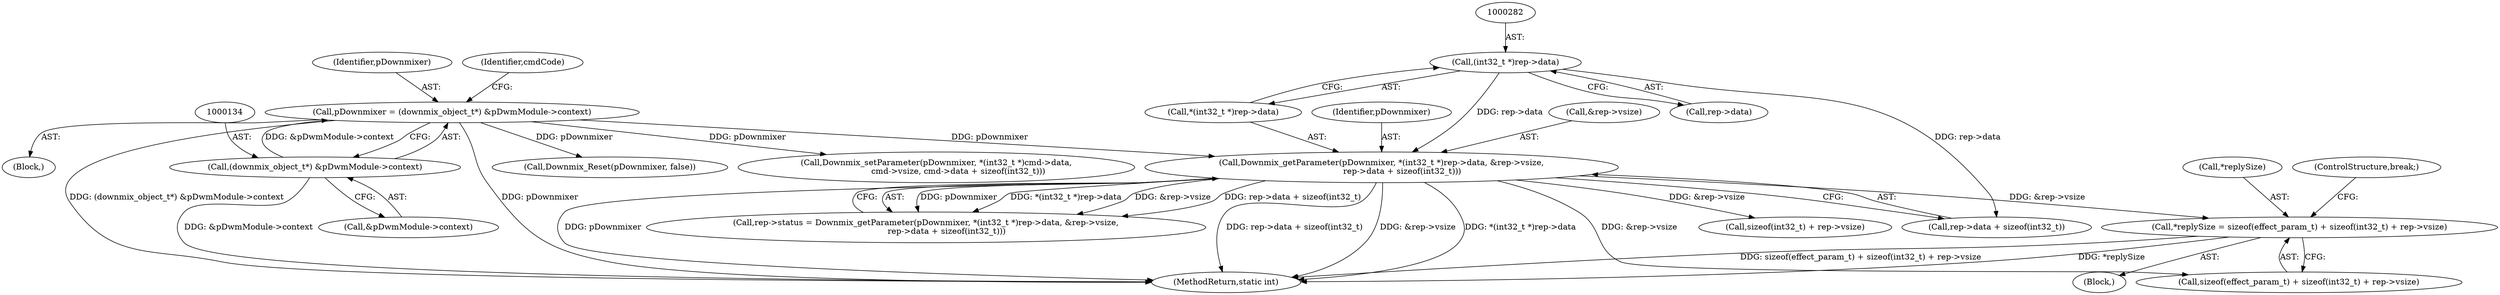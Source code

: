 digraph "0_Android_f490fc335772a9b14e78997486f4a572b0594c04@API" {
"1000296" [label="(Call,*replySize = sizeof(effect_param_t) + sizeof(int32_t) + rep->vsize)"];
"1000278" [label="(Call,Downmix_getParameter(pDownmixer, *(int32_t *)rep->data, &rep->vsize,\n                rep->data + sizeof(int32_t)))"];
"1000131" [label="(Call,pDownmixer = (downmix_object_t*) &pDwmModule->context)"];
"1000133" [label="(Call,(downmix_object_t*) &pDwmModule->context)"];
"1000281" [label="(Call,(int32_t *)rep->data)"];
"1000274" [label="(Call,rep->status = Downmix_getParameter(pDownmixer, *(int32_t *)rep->data, &rep->vsize,\n                rep->data + sizeof(int32_t)))"];
"1000297" [label="(Call,*replySize)"];
"1000585" [label="(MethodReturn,static int)"];
"1000286" [label="(Call,&rep->vsize)"];
"1000132" [label="(Identifier,pDownmixer)"];
"1000283" [label="(Call,rep->data)"];
"1000281" [label="(Call,(int32_t *)rep->data)"];
"1000210" [label="(Call,Downmix_Reset(pDownmixer, false))"];
"1000296" [label="(Call,*replySize = sizeof(effect_param_t) + sizeof(int32_t) + rep->vsize)"];
"1000280" [label="(Call,*(int32_t *)rep->data)"];
"1000141" [label="(Block,)"];
"1000308" [label="(ControlStructure,break;)"];
"1000302" [label="(Call,sizeof(int32_t) + rep->vsize)"];
"1000135" [label="(Call,&pDwmModule->context)"];
"1000299" [label="(Call,sizeof(effect_param_t) + sizeof(int32_t) + rep->vsize)"];
"1000133" [label="(Call,(downmix_object_t*) &pDwmModule->context)"];
"1000376" [label="(Call,Downmix_setParameter(pDownmixer, *(int32_t *)cmd->data,\n                 cmd->vsize, cmd->data + sizeof(int32_t)))"];
"1000107" [label="(Block,)"];
"1000278" [label="(Call,Downmix_getParameter(pDownmixer, *(int32_t *)rep->data, &rep->vsize,\n                rep->data + sizeof(int32_t)))"];
"1000131" [label="(Call,pDownmixer = (downmix_object_t*) &pDwmModule->context)"];
"1000279" [label="(Identifier,pDownmixer)"];
"1000140" [label="(Identifier,cmdCode)"];
"1000290" [label="(Call,rep->data + sizeof(int32_t))"];
"1000296" -> "1000141"  [label="AST: "];
"1000296" -> "1000299"  [label="CFG: "];
"1000297" -> "1000296"  [label="AST: "];
"1000299" -> "1000296"  [label="AST: "];
"1000308" -> "1000296"  [label="CFG: "];
"1000296" -> "1000585"  [label="DDG: sizeof(effect_param_t) + sizeof(int32_t) + rep->vsize"];
"1000296" -> "1000585"  [label="DDG: *replySize"];
"1000278" -> "1000296"  [label="DDG: &rep->vsize"];
"1000278" -> "1000274"  [label="AST: "];
"1000278" -> "1000290"  [label="CFG: "];
"1000279" -> "1000278"  [label="AST: "];
"1000280" -> "1000278"  [label="AST: "];
"1000286" -> "1000278"  [label="AST: "];
"1000290" -> "1000278"  [label="AST: "];
"1000274" -> "1000278"  [label="CFG: "];
"1000278" -> "1000585"  [label="DDG: &rep->vsize"];
"1000278" -> "1000585"  [label="DDG: rep->data + sizeof(int32_t)"];
"1000278" -> "1000585"  [label="DDG: *(int32_t *)rep->data"];
"1000278" -> "1000585"  [label="DDG: pDownmixer"];
"1000278" -> "1000274"  [label="DDG: pDownmixer"];
"1000278" -> "1000274"  [label="DDG: *(int32_t *)rep->data"];
"1000278" -> "1000274"  [label="DDG: &rep->vsize"];
"1000278" -> "1000274"  [label="DDG: rep->data + sizeof(int32_t)"];
"1000131" -> "1000278"  [label="DDG: pDownmixer"];
"1000281" -> "1000278"  [label="DDG: rep->data"];
"1000278" -> "1000299"  [label="DDG: &rep->vsize"];
"1000278" -> "1000302"  [label="DDG: &rep->vsize"];
"1000131" -> "1000107"  [label="AST: "];
"1000131" -> "1000133"  [label="CFG: "];
"1000132" -> "1000131"  [label="AST: "];
"1000133" -> "1000131"  [label="AST: "];
"1000140" -> "1000131"  [label="CFG: "];
"1000131" -> "1000585"  [label="DDG: pDownmixer"];
"1000131" -> "1000585"  [label="DDG: (downmix_object_t*) &pDwmModule->context"];
"1000133" -> "1000131"  [label="DDG: &pDwmModule->context"];
"1000131" -> "1000210"  [label="DDG: pDownmixer"];
"1000131" -> "1000376"  [label="DDG: pDownmixer"];
"1000133" -> "1000135"  [label="CFG: "];
"1000134" -> "1000133"  [label="AST: "];
"1000135" -> "1000133"  [label="AST: "];
"1000133" -> "1000585"  [label="DDG: &pDwmModule->context"];
"1000281" -> "1000280"  [label="AST: "];
"1000281" -> "1000283"  [label="CFG: "];
"1000282" -> "1000281"  [label="AST: "];
"1000283" -> "1000281"  [label="AST: "];
"1000280" -> "1000281"  [label="CFG: "];
"1000281" -> "1000290"  [label="DDG: rep->data"];
}
